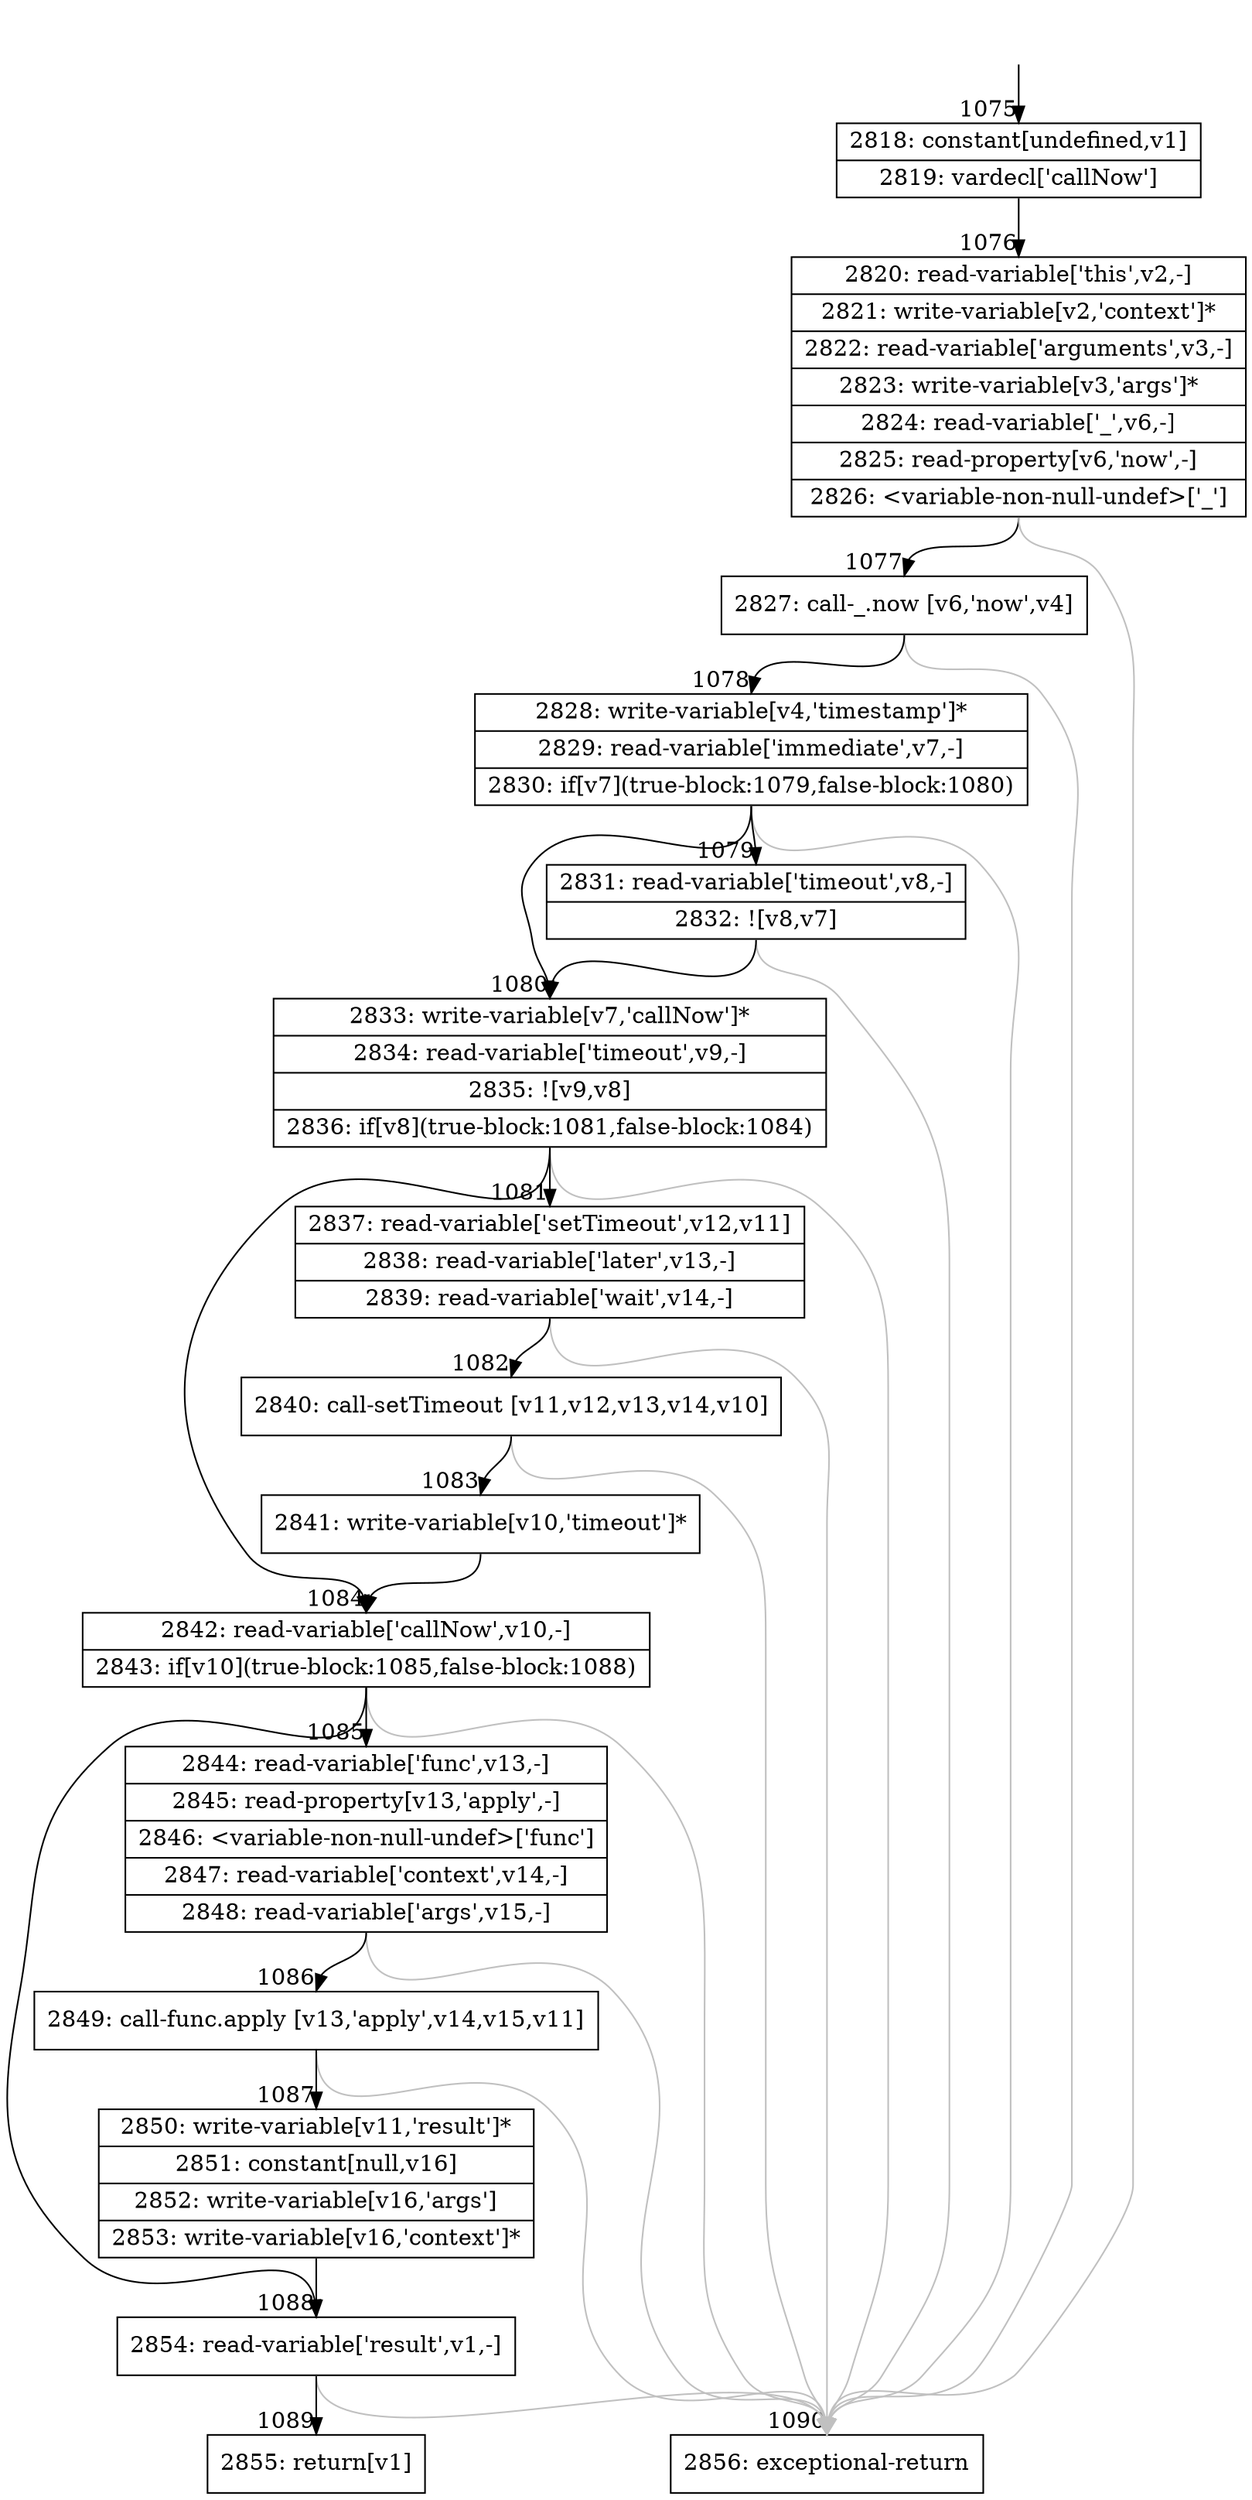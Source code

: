digraph {
rankdir="TD"
BB_entry91[shape=none,label=""];
BB_entry91 -> BB1075 [tailport=s, headport=n, headlabel="    1075"]
BB1075 [shape=record label="{2818: constant[undefined,v1]|2819: vardecl['callNow']}" ] 
BB1075 -> BB1076 [tailport=s, headport=n, headlabel="      1076"]
BB1076 [shape=record label="{2820: read-variable['this',v2,-]|2821: write-variable[v2,'context']*|2822: read-variable['arguments',v3,-]|2823: write-variable[v3,'args']*|2824: read-variable['_',v6,-]|2825: read-property[v6,'now',-]|2826: \<variable-non-null-undef\>['_']}" ] 
BB1076 -> BB1077 [tailport=s, headport=n, headlabel="      1077"]
BB1076 -> BB1090 [tailport=s, headport=n, color=gray, headlabel="      1090"]
BB1077 [shape=record label="{2827: call-_.now [v6,'now',v4]}" ] 
BB1077 -> BB1078 [tailport=s, headport=n, headlabel="      1078"]
BB1077 -> BB1090 [tailport=s, headport=n, color=gray]
BB1078 [shape=record label="{2828: write-variable[v4,'timestamp']*|2829: read-variable['immediate',v7,-]|2830: if[v7](true-block:1079,false-block:1080)}" ] 
BB1078 -> BB1080 [tailport=s, headport=n, headlabel="      1080"]
BB1078 -> BB1079 [tailport=s, headport=n, headlabel="      1079"]
BB1078 -> BB1090 [tailport=s, headport=n, color=gray]
BB1079 [shape=record label="{2831: read-variable['timeout',v8,-]|2832: ![v8,v7]}" ] 
BB1079 -> BB1080 [tailport=s, headport=n]
BB1079 -> BB1090 [tailport=s, headport=n, color=gray]
BB1080 [shape=record label="{2833: write-variable[v7,'callNow']*|2834: read-variable['timeout',v9,-]|2835: ![v9,v8]|2836: if[v8](true-block:1081,false-block:1084)}" ] 
BB1080 -> BB1081 [tailport=s, headport=n, headlabel="      1081"]
BB1080 -> BB1084 [tailport=s, headport=n, headlabel="      1084"]
BB1080 -> BB1090 [tailport=s, headport=n, color=gray]
BB1081 [shape=record label="{2837: read-variable['setTimeout',v12,v11]|2838: read-variable['later',v13,-]|2839: read-variable['wait',v14,-]}" ] 
BB1081 -> BB1082 [tailport=s, headport=n, headlabel="      1082"]
BB1081 -> BB1090 [tailport=s, headport=n, color=gray]
BB1082 [shape=record label="{2840: call-setTimeout [v11,v12,v13,v14,v10]}" ] 
BB1082 -> BB1083 [tailport=s, headport=n, headlabel="      1083"]
BB1082 -> BB1090 [tailport=s, headport=n, color=gray]
BB1083 [shape=record label="{2841: write-variable[v10,'timeout']*}" ] 
BB1083 -> BB1084 [tailport=s, headport=n]
BB1084 [shape=record label="{2842: read-variable['callNow',v10,-]|2843: if[v10](true-block:1085,false-block:1088)}" ] 
BB1084 -> BB1085 [tailport=s, headport=n, headlabel="      1085"]
BB1084 -> BB1088 [tailport=s, headport=n, headlabel="      1088"]
BB1084 -> BB1090 [tailport=s, headport=n, color=gray]
BB1085 [shape=record label="{2844: read-variable['func',v13,-]|2845: read-property[v13,'apply',-]|2846: \<variable-non-null-undef\>['func']|2847: read-variable['context',v14,-]|2848: read-variable['args',v15,-]}" ] 
BB1085 -> BB1086 [tailport=s, headport=n, headlabel="      1086"]
BB1085 -> BB1090 [tailport=s, headport=n, color=gray]
BB1086 [shape=record label="{2849: call-func.apply [v13,'apply',v14,v15,v11]}" ] 
BB1086 -> BB1087 [tailport=s, headport=n, headlabel="      1087"]
BB1086 -> BB1090 [tailport=s, headport=n, color=gray]
BB1087 [shape=record label="{2850: write-variable[v11,'result']*|2851: constant[null,v16]|2852: write-variable[v16,'args']|2853: write-variable[v16,'context']*}" ] 
BB1087 -> BB1088 [tailport=s, headport=n]
BB1088 [shape=record label="{2854: read-variable['result',v1,-]}" ] 
BB1088 -> BB1089 [tailport=s, headport=n, headlabel="      1089"]
BB1088 -> BB1090 [tailport=s, headport=n, color=gray]
BB1089 [shape=record label="{2855: return[v1]}" ] 
BB1090 [shape=record label="{2856: exceptional-return}" ] 
//#$~ 845
}
